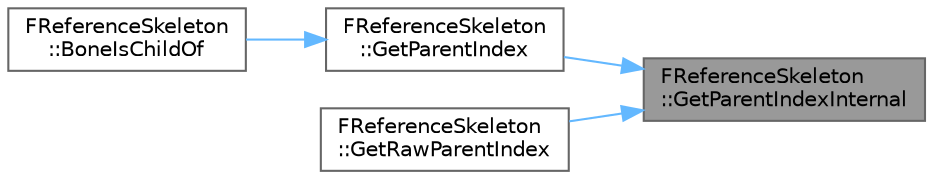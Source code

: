 digraph "FReferenceSkeleton::GetParentIndexInternal"
{
 // INTERACTIVE_SVG=YES
 // LATEX_PDF_SIZE
  bgcolor="transparent";
  edge [fontname=Helvetica,fontsize=10,labelfontname=Helvetica,labelfontsize=10];
  node [fontname=Helvetica,fontsize=10,shape=box,height=0.2,width=0.4];
  rankdir="RL";
  Node1 [id="Node000001",label="FReferenceSkeleton\l::GetParentIndexInternal",height=0.2,width=0.4,color="gray40", fillcolor="grey60", style="filled", fontcolor="black",tooltip=" "];
  Node1 -> Node2 [id="edge1_Node000001_Node000002",dir="back",color="steelblue1",style="solid",tooltip=" "];
  Node2 [id="Node000002",label="FReferenceSkeleton\l::GetParentIndex",height=0.2,width=0.4,color="grey40", fillcolor="white", style="filled",URL="$d4/d8d/structFReferenceSkeleton.html#acf666df36fc52b617a6e155bdc5aec8b",tooltip=" "];
  Node2 -> Node3 [id="edge2_Node000002_Node000003",dir="back",color="steelblue1",style="solid",tooltip=" "];
  Node3 [id="Node000003",label="FReferenceSkeleton\l::BoneIsChildOf",height=0.2,width=0.4,color="grey40", fillcolor="white", style="filled",URL="$d4/d8d/structFReferenceSkeleton.html#ac856cd8f0ad22eec41f0e2e67ebd055d",tooltip=" "];
  Node1 -> Node4 [id="edge3_Node000001_Node000004",dir="back",color="steelblue1",style="solid",tooltip=" "];
  Node4 [id="Node000004",label="FReferenceSkeleton\l::GetRawParentIndex",height=0.2,width=0.4,color="grey40", fillcolor="white", style="filled",URL="$d4/d8d/structFReferenceSkeleton.html#a695f7d4785c9f0beede1cbcab22f5c41",tooltip=" "];
}
